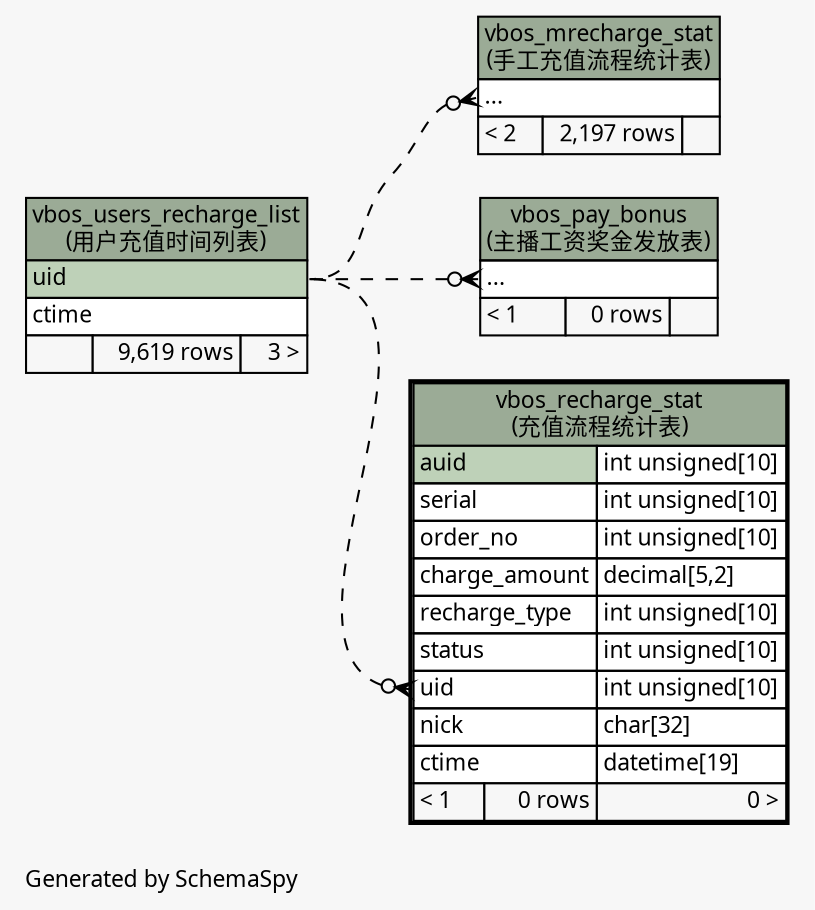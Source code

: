 // dot 2.26.0 on Linux 2.6.32-504.3.3.el6.x86_64
// SchemaSpy rev Unknown
digraph "impliedTwoDegreesRelationshipsDiagram" {
  graph [
    rankdir="RL"
    bgcolor="#f7f7f7"
    label="\nGenerated by SchemaSpy"
    labeljust="l"
    nodesep="0.18"
    ranksep="0.46"
    fontname="Microsoft YaHei"
    fontsize="11"
  ];
  node [
    fontname="Microsoft YaHei"
    fontsize="11"
    shape="plaintext"
  ];
  edge [
    arrowsize="0.8"
  ];
  "vbos_mrecharge_stat":"elipses":w -> "vbos_users_recharge_list":"uid":e [arrowhead=none dir=back arrowtail=crowodot style=dashed];
  "vbos_pay_bonus":"elipses":w -> "vbos_users_recharge_list":"uid":e [arrowhead=none dir=back arrowtail=crowodot style=dashed];
  "vbos_recharge_stat":"uid":w -> "vbos_users_recharge_list":"uid":e [arrowhead=none dir=back arrowtail=crowodot style=dashed];
  "vbos_mrecharge_stat" [
    label=<
    <TABLE BORDER="0" CELLBORDER="1" CELLSPACING="0" BGCOLOR="#ffffff">
      <TR><TD COLSPAN="3" BGCOLOR="#9bab96" ALIGN="CENTER">vbos_mrecharge_stat<br/>(手工充值流程统计表)</TD></TR>
      <TR><TD PORT="elipses" COLSPAN="3" ALIGN="LEFT">...</TD></TR>
      <TR><TD ALIGN="LEFT" BGCOLOR="#f7f7f7">&lt; 2</TD><TD ALIGN="RIGHT" BGCOLOR="#f7f7f7">2,197 rows</TD><TD ALIGN="RIGHT" BGCOLOR="#f7f7f7">  </TD></TR>
    </TABLE>>
    URL="vbos_mrecharge_stat.html"
    tooltip="vbos_mrecharge_stat"
  ];
  "vbos_pay_bonus" [
    label=<
    <TABLE BORDER="0" CELLBORDER="1" CELLSPACING="0" BGCOLOR="#ffffff">
      <TR><TD COLSPAN="3" BGCOLOR="#9bab96" ALIGN="CENTER">vbos_pay_bonus<br/>(主播工资奖金发放表)</TD></TR>
      <TR><TD PORT="elipses" COLSPAN="3" ALIGN="LEFT">...</TD></TR>
      <TR><TD ALIGN="LEFT" BGCOLOR="#f7f7f7">&lt; 1</TD><TD ALIGN="RIGHT" BGCOLOR="#f7f7f7">0 rows</TD><TD ALIGN="RIGHT" BGCOLOR="#f7f7f7">  </TD></TR>
    </TABLE>>
    URL="vbos_pay_bonus.html"
    tooltip="vbos_pay_bonus"
  ];
  "vbos_recharge_stat" [
    label=<
    <TABLE BORDER="2" CELLBORDER="1" CELLSPACING="0" BGCOLOR="#ffffff">
      <TR><TD COLSPAN="3" BGCOLOR="#9bab96" ALIGN="CENTER">vbos_recharge_stat<br/>(充值流程统计表)</TD></TR>
      <TR><TD PORT="auid" COLSPAN="2" BGCOLOR="#bed1b8" ALIGN="LEFT">auid</TD><TD PORT="auid.type" ALIGN="LEFT">int unsigned[10]</TD></TR>
      <TR><TD PORT="serial" COLSPAN="2" ALIGN="LEFT">serial</TD><TD PORT="serial.type" ALIGN="LEFT">int unsigned[10]</TD></TR>
      <TR><TD PORT="order_no" COLSPAN="2" ALIGN="LEFT">order_no</TD><TD PORT="order_no.type" ALIGN="LEFT">int unsigned[10]</TD></TR>
      <TR><TD PORT="charge_amount" COLSPAN="2" ALIGN="LEFT">charge_amount</TD><TD PORT="charge_amount.type" ALIGN="LEFT">decimal[5,2]</TD></TR>
      <TR><TD PORT="recharge_type" COLSPAN="2" ALIGN="LEFT">recharge_type</TD><TD PORT="recharge_type.type" ALIGN="LEFT">int unsigned[10]</TD></TR>
      <TR><TD PORT="status" COLSPAN="2" ALIGN="LEFT">status</TD><TD PORT="status.type" ALIGN="LEFT">int unsigned[10]</TD></TR>
      <TR><TD PORT="uid" COLSPAN="2" ALIGN="LEFT">uid</TD><TD PORT="uid.type" ALIGN="LEFT">int unsigned[10]</TD></TR>
      <TR><TD PORT="nick" COLSPAN="2" ALIGN="LEFT">nick</TD><TD PORT="nick.type" ALIGN="LEFT">char[32]</TD></TR>
      <TR><TD PORT="ctime" COLSPAN="2" ALIGN="LEFT">ctime</TD><TD PORT="ctime.type" ALIGN="LEFT">datetime[19]</TD></TR>
      <TR><TD ALIGN="LEFT" BGCOLOR="#f7f7f7">&lt; 1</TD><TD ALIGN="RIGHT" BGCOLOR="#f7f7f7">0 rows</TD><TD ALIGN="RIGHT" BGCOLOR="#f7f7f7">0 &gt;</TD></TR>
    </TABLE>>
    URL="vbos_recharge_stat.html"
    tooltip="vbos_recharge_stat"
  ];
  "vbos_users_recharge_list" [
    label=<
    <TABLE BORDER="0" CELLBORDER="1" CELLSPACING="0" BGCOLOR="#ffffff">
      <TR><TD COLSPAN="3" BGCOLOR="#9bab96" ALIGN="CENTER">vbos_users_recharge_list<br/>(用户充值时间列表)</TD></TR>
      <TR><TD PORT="uid" COLSPAN="3" BGCOLOR="#bed1b8" ALIGN="LEFT">uid</TD></TR>
      <TR><TD PORT="ctime" COLSPAN="3" ALIGN="LEFT">ctime</TD></TR>
      <TR><TD ALIGN="LEFT" BGCOLOR="#f7f7f7">  </TD><TD ALIGN="RIGHT" BGCOLOR="#f7f7f7">9,619 rows</TD><TD ALIGN="RIGHT" BGCOLOR="#f7f7f7">3 &gt;</TD></TR>
    </TABLE>>
    URL="vbos_users_recharge_list.html"
    tooltip="vbos_users_recharge_list"
  ];
}
